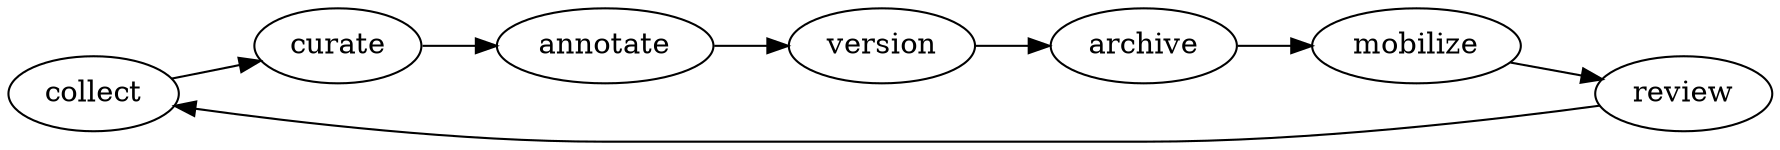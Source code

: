 digraph batlit {
  rankdir=LR;
  collect -> curate -> annotate -> version -> archive -> mobilize -> review -> collect;
}

